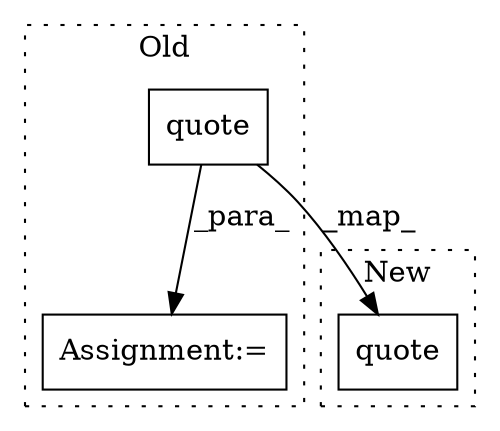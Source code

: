 digraph G {
subgraph cluster0 {
1 [label="quote" a="32" s="19781,19791" l="6,1" shape="box"];
3 [label="Assignment:=" a="7" s="19737" l="1" shape="box"];
label = "Old";
style="dotted";
}
subgraph cluster1 {
2 [label="quote" a="32" s="19511,19521" l="6,1" shape="box"];
label = "New";
style="dotted";
}
1 -> 3 [label="_para_"];
1 -> 2 [label="_map_"];
}